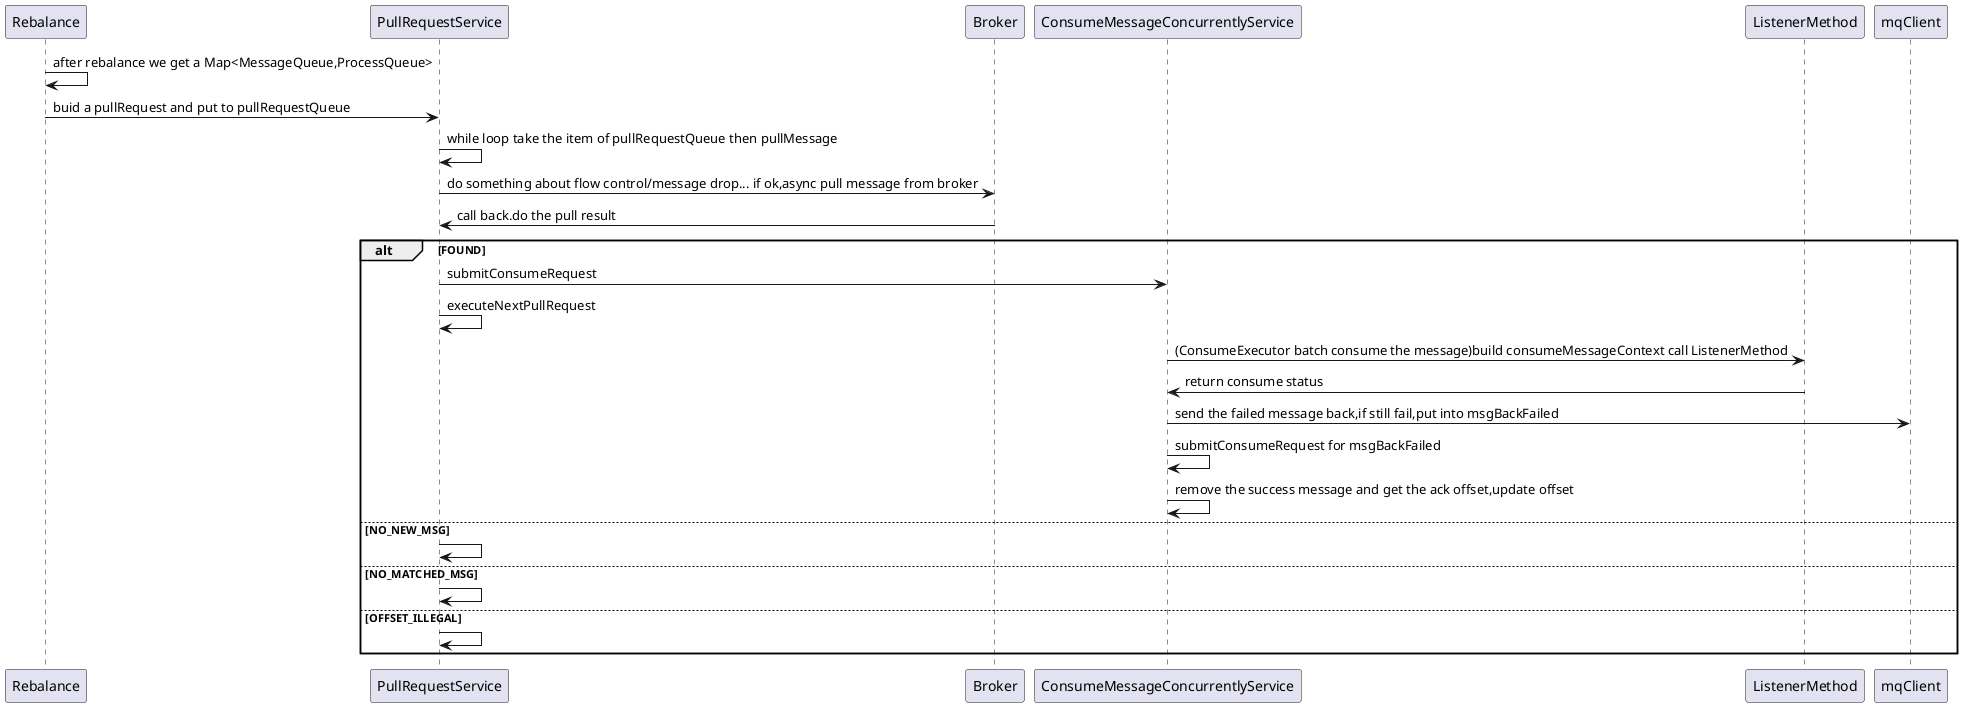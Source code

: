 @startuml
Rebalance ->Rebalance:after rebalance we get a Map<MessageQueue,ProcessQueue>
Rebalance -> PullRequestService :  buid a pullRequest and put to pullRequestQueue
PullRequestService -> PullRequestService : while loop take the item of pullRequestQueue then pullMessage
PullRequestService->Broker:do something about flow control/message drop... if ok,async pull message from broker
Broker ->PullRequestService:call back.do the pull result
alt FOUND
PullRequestService->ConsumeMessageConcurrentlyService:submitConsumeRequest
PullRequestService->PullRequestService:executeNextPullRequest
ConsumeMessageConcurrentlyService->ListenerMethod:(ConsumeExecutor batch consume the message)build consumeMessageContext call ListenerMethod
ListenerMethod->ConsumeMessageConcurrentlyService:return consume status
'alt CONSUME_SUCCESS
'ConsumeMessageConcurrentlyService->ConsumeMessageConcurrentlyService:ss
'else RECONSUME_LATER
'end
ConsumeMessageConcurrentlyService->mqClient:send the failed message back,if still fail,put into msgBackFailed
ConsumeMessageConcurrentlyService->ConsumeMessageConcurrentlyService:submitConsumeRequest for msgBackFailed

ConsumeMessageConcurrentlyService->ConsumeMessageConcurrentlyService:remove the success message and get the ack offset,update offset
else NO_NEW_MSG
PullRequestService->PullRequestService
else NO_MATCHED_MSG
PullRequestService->PullRequestService
else OFFSET_ILLEGAL
PullRequestService->PullRequestService

end
@enduml


